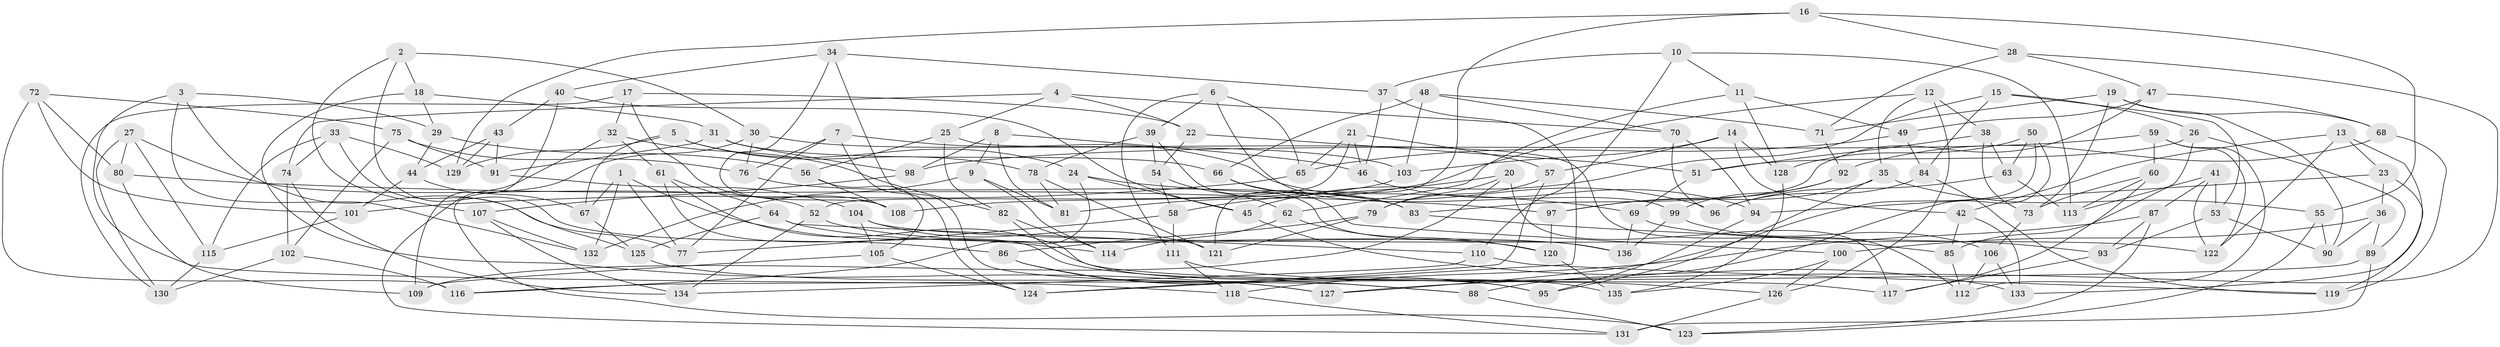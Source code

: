 // coarse degree distribution, {2: 0.018518518518518517, 6: 0.05555555555555555, 5: 0.12962962962962962, 4: 0.5, 3: 0.07407407407407407, 8: 0.05555555555555555, 12: 0.018518518518518517, 7: 0.037037037037037035, 14: 0.037037037037037035, 10: 0.018518518518518517, 9: 0.037037037037037035, 11: 0.018518518518518517}
// Generated by graph-tools (version 1.1) at 2025/01/03/04/25 22:01:26]
// undirected, 136 vertices, 272 edges
graph export_dot {
graph [start="1"]
  node [color=gray90,style=filled];
  1;
  2;
  3;
  4;
  5;
  6;
  7;
  8;
  9;
  10;
  11;
  12;
  13;
  14;
  15;
  16;
  17;
  18;
  19;
  20;
  21;
  22;
  23;
  24;
  25;
  26;
  27;
  28;
  29;
  30;
  31;
  32;
  33;
  34;
  35;
  36;
  37;
  38;
  39;
  40;
  41;
  42;
  43;
  44;
  45;
  46;
  47;
  48;
  49;
  50;
  51;
  52;
  53;
  54;
  55;
  56;
  57;
  58;
  59;
  60;
  61;
  62;
  63;
  64;
  65;
  66;
  67;
  68;
  69;
  70;
  71;
  72;
  73;
  74;
  75;
  76;
  77;
  78;
  79;
  80;
  81;
  82;
  83;
  84;
  85;
  86;
  87;
  88;
  89;
  90;
  91;
  92;
  93;
  94;
  95;
  96;
  97;
  98;
  99;
  100;
  101;
  102;
  103;
  104;
  105;
  106;
  107;
  108;
  109;
  110;
  111;
  112;
  113;
  114;
  115;
  116;
  117;
  118;
  119;
  120;
  121;
  122;
  123;
  124;
  125;
  126;
  127;
  128;
  129;
  130;
  131;
  132;
  133;
  134;
  135;
  136;
  1 -- 132;
  1 -- 77;
  1 -- 67;
  1 -- 114;
  2 -- 18;
  2 -- 107;
  2 -- 86;
  2 -- 30;
  3 -- 29;
  3 -- 132;
  3 -- 118;
  3 -- 77;
  4 -- 22;
  4 -- 74;
  4 -- 25;
  4 -- 70;
  5 -- 129;
  5 -- 24;
  5 -- 67;
  5 -- 78;
  6 -- 99;
  6 -- 65;
  6 -- 111;
  6 -- 39;
  7 -- 96;
  7 -- 124;
  7 -- 77;
  7 -- 76;
  8 -- 46;
  8 -- 81;
  8 -- 98;
  8 -- 9;
  9 -- 81;
  9 -- 132;
  9 -- 114;
  10 -- 110;
  10 -- 113;
  10 -- 37;
  10 -- 11;
  11 -- 128;
  11 -- 49;
  11 -- 62;
  12 -- 38;
  12 -- 35;
  12 -- 126;
  12 -- 81;
  13 -- 122;
  13 -- 133;
  13 -- 42;
  13 -- 23;
  14 -- 103;
  14 -- 128;
  14 -- 57;
  14 -- 42;
  15 -- 26;
  15 -- 84;
  15 -- 45;
  15 -- 53;
  16 -- 55;
  16 -- 129;
  16 -- 28;
  16 -- 121;
  17 -- 130;
  17 -- 22;
  17 -- 108;
  17 -- 32;
  18 -- 29;
  18 -- 31;
  18 -- 127;
  19 -- 71;
  19 -- 90;
  19 -- 73;
  19 -- 68;
  20 -- 117;
  20 -- 79;
  20 -- 109;
  20 -- 58;
  21 -- 46;
  21 -- 57;
  21 -- 65;
  21 -- 52;
  22 -- 54;
  22 -- 51;
  23 -- 94;
  23 -- 36;
  23 -- 119;
  24 -- 116;
  24 -- 45;
  24 -- 69;
  25 -- 82;
  25 -- 56;
  25 -- 112;
  26 -- 89;
  26 -- 51;
  26 -- 85;
  27 -- 52;
  27 -- 130;
  27 -- 115;
  27 -- 80;
  28 -- 71;
  28 -- 47;
  28 -- 127;
  29 -- 44;
  29 -- 56;
  30 -- 123;
  30 -- 76;
  30 -- 103;
  31 -- 91;
  31 -- 98;
  31 -- 66;
  32 -- 61;
  32 -- 82;
  32 -- 131;
  33 -- 129;
  33 -- 115;
  33 -- 74;
  33 -- 125;
  34 -- 37;
  34 -- 108;
  34 -- 88;
  34 -- 40;
  35 -- 97;
  35 -- 55;
  35 -- 95;
  36 -- 89;
  36 -- 90;
  36 -- 100;
  37 -- 46;
  37 -- 124;
  38 -- 51;
  38 -- 73;
  38 -- 63;
  39 -- 54;
  39 -- 136;
  39 -- 78;
  40 -- 43;
  40 -- 45;
  40 -- 109;
  41 -- 122;
  41 -- 113;
  41 -- 87;
  41 -- 53;
  42 -- 85;
  42 -- 133;
  43 -- 91;
  43 -- 129;
  43 -- 44;
  44 -- 101;
  44 -- 67;
  45 -- 133;
  46 -- 94;
  47 -- 83;
  47 -- 68;
  47 -- 49;
  48 -- 103;
  48 -- 71;
  48 -- 66;
  48 -- 70;
  49 -- 84;
  49 -- 65;
  50 -- 127;
  50 -- 63;
  50 -- 128;
  50 -- 88;
  51 -- 69;
  52 -- 136;
  52 -- 134;
  53 -- 93;
  53 -- 90;
  54 -- 58;
  54 -- 62;
  55 -- 123;
  55 -- 90;
  56 -- 105;
  56 -- 108;
  57 -- 124;
  57 -- 79;
  58 -- 111;
  58 -- 77;
  59 -- 122;
  59 -- 60;
  59 -- 98;
  59 -- 112;
  60 -- 73;
  60 -- 113;
  60 -- 117;
  61 -- 117;
  61 -- 135;
  61 -- 64;
  62 -- 114;
  62 -- 120;
  63 -- 113;
  63 -- 96;
  64 -- 120;
  64 -- 110;
  64 -- 125;
  65 -- 101;
  66 -- 83;
  66 -- 100;
  67 -- 125;
  68 -- 119;
  68 -- 92;
  69 -- 136;
  69 -- 93;
  70 -- 96;
  70 -- 94;
  71 -- 92;
  72 -- 80;
  72 -- 75;
  72 -- 116;
  72 -- 101;
  73 -- 106;
  74 -- 102;
  74 -- 134;
  75 -- 76;
  75 -- 91;
  75 -- 102;
  76 -- 83;
  78 -- 81;
  78 -- 121;
  79 -- 121;
  79 -- 86;
  80 -- 109;
  80 -- 97;
  82 -- 114;
  82 -- 95;
  83 -- 85;
  84 -- 119;
  84 -- 96;
  85 -- 112;
  86 -- 95;
  86 -- 88;
  87 -- 118;
  87 -- 93;
  87 -- 123;
  88 -- 123;
  89 -- 116;
  89 -- 131;
  91 -- 104;
  92 -- 97;
  92 -- 99;
  93 -- 117;
  94 -- 95;
  97 -- 120;
  98 -- 107;
  99 -- 106;
  99 -- 136;
  100 -- 135;
  100 -- 126;
  101 -- 115;
  102 -- 116;
  102 -- 130;
  103 -- 108;
  104 -- 105;
  104 -- 121;
  104 -- 122;
  105 -- 124;
  105 -- 109;
  106 -- 112;
  106 -- 133;
  107 -- 134;
  107 -- 132;
  110 -- 134;
  110 -- 119;
  111 -- 126;
  111 -- 118;
  115 -- 130;
  118 -- 131;
  120 -- 135;
  125 -- 127;
  126 -- 131;
  128 -- 135;
}
